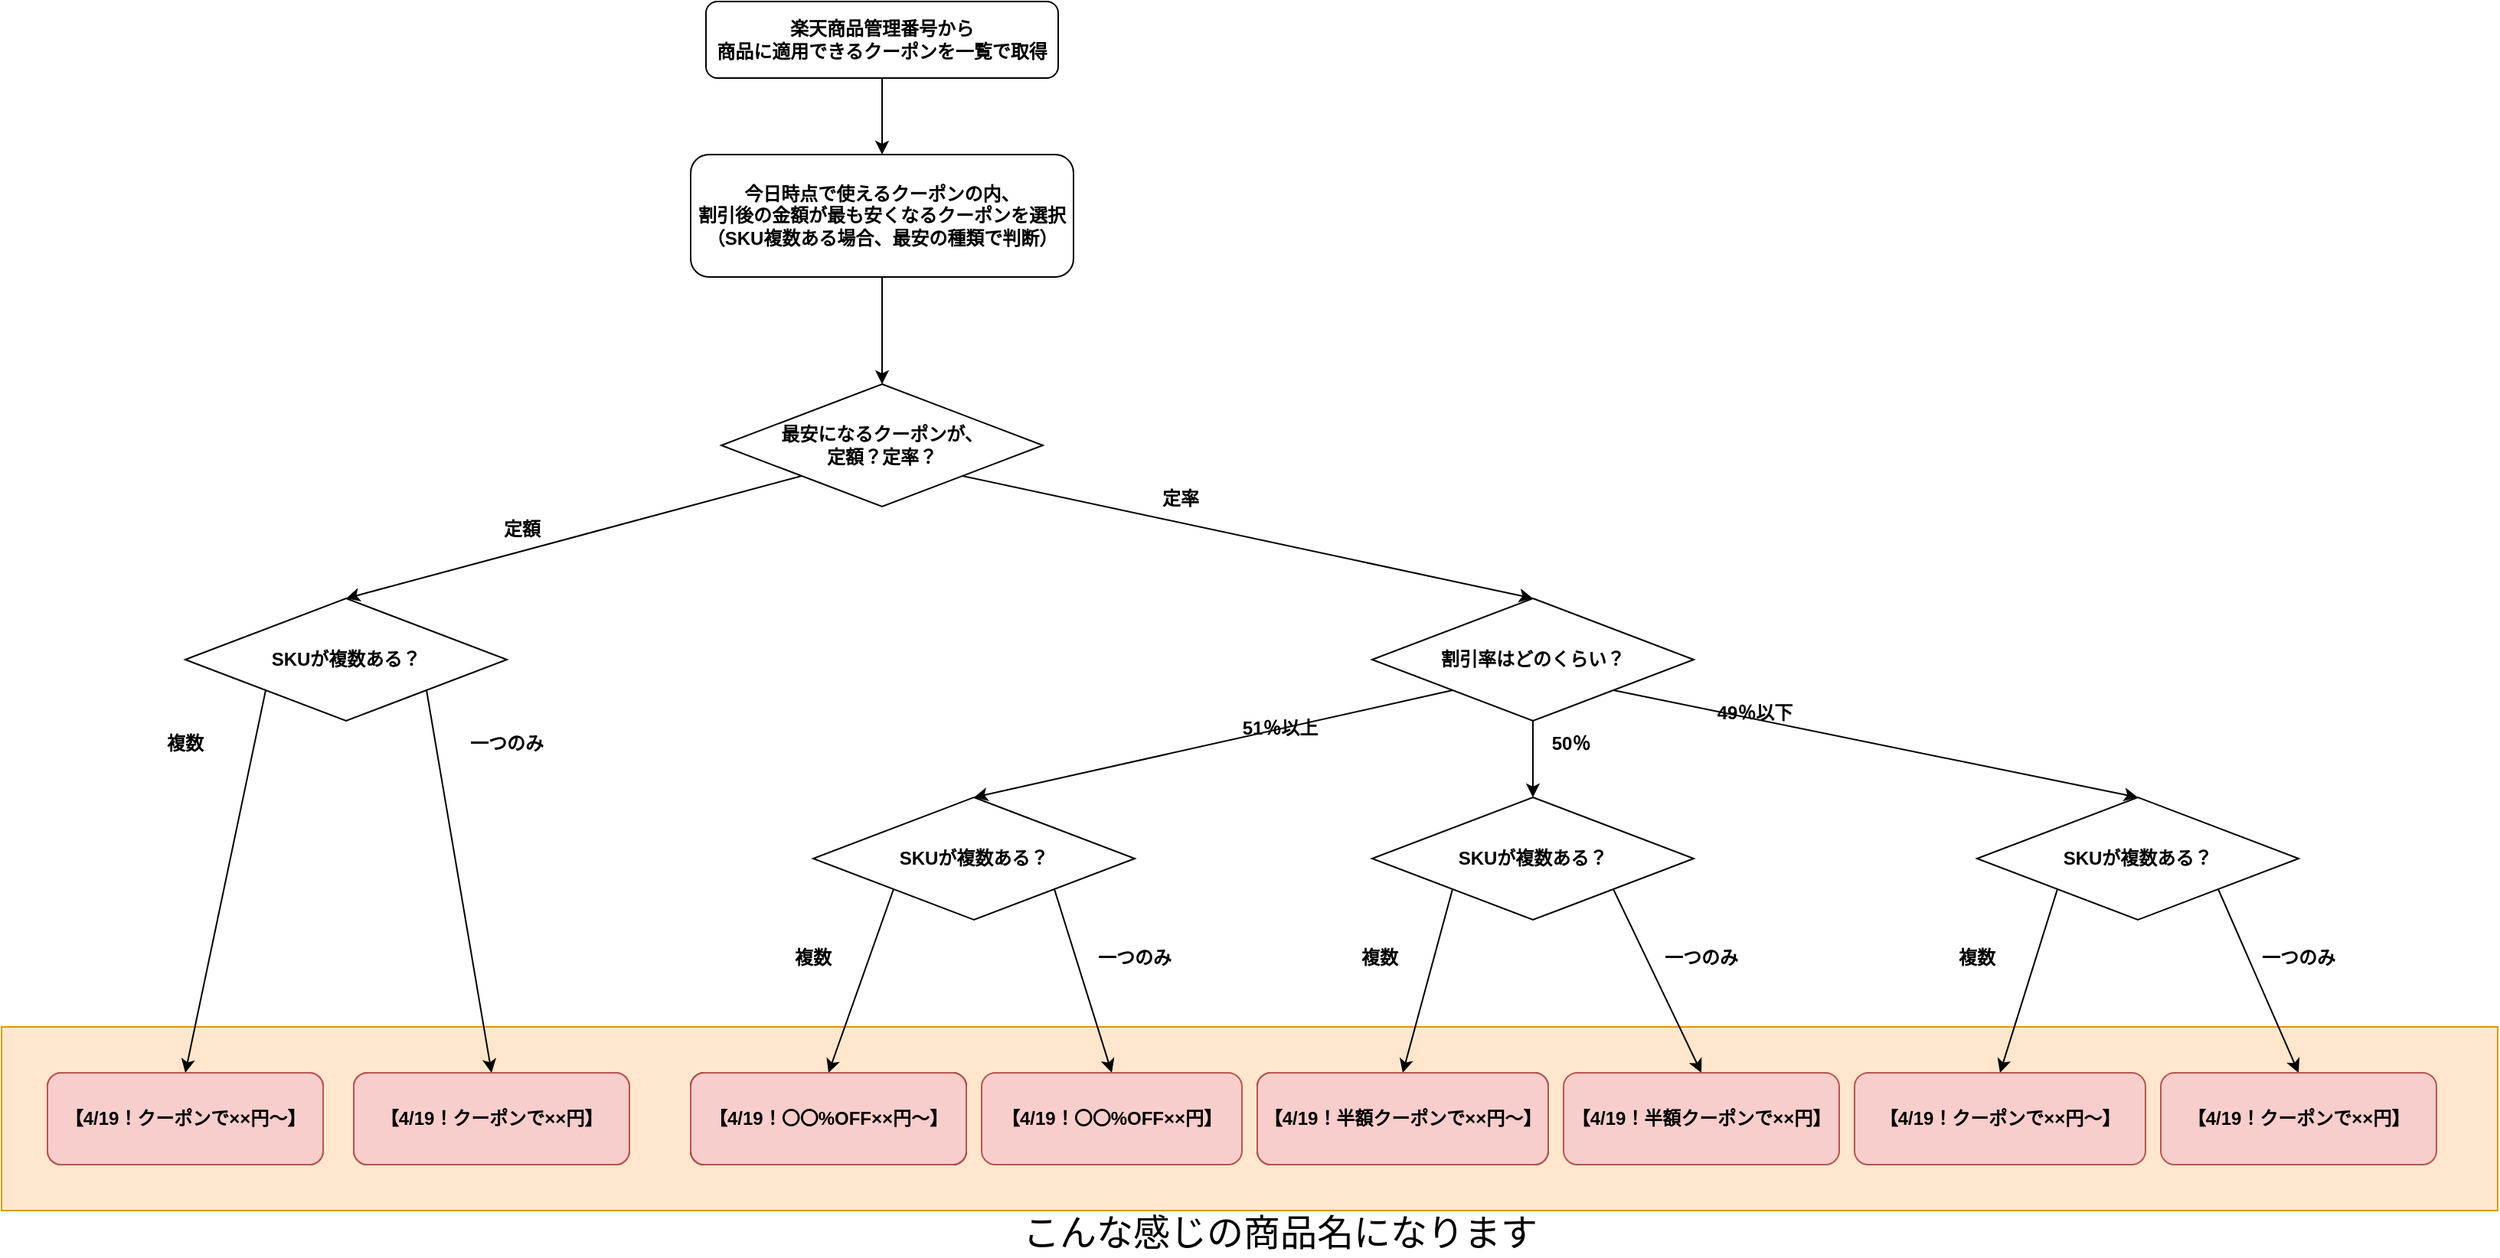 <mxfile>
    <diagram id="a9nWe_02yIE0DunPeDLl" name="Page-1">
        <mxGraphModel dx="1768" dy="1558" grid="1" gridSize="10" guides="1" tooltips="1" connect="1" arrows="1" fold="1" page="1" pageScale="1" pageWidth="850" pageHeight="1100" background="#ffffff" math="0" shadow="0">
            <root>
                <mxCell id="0"/>
                <mxCell id="1" parent="0"/>
                <mxCell id="65" value="" style="rounded=0;whiteSpace=wrap;html=1;fillColor=#ffe6cc;strokeColor=#d79b00;" vertex="1" parent="1">
                    <mxGeometry x="30" y="680" width="1630" height="120" as="geometry"/>
                </mxCell>
                <mxCell id="13" style="edgeStyle=none;html=1;exitX=0;exitY=1;exitDx=0;exitDy=0;entryX=0.5;entryY=0;entryDx=0;entryDy=0;fontStyle=1" parent="1" source="3" target="4" edge="1">
                    <mxGeometry relative="1" as="geometry"/>
                </mxCell>
                <mxCell id="19" style="edgeStyle=none;html=1;exitX=1;exitY=1;exitDx=0;exitDy=0;entryX=0.5;entryY=0;entryDx=0;entryDy=0;fontStyle=1" parent="1" source="3" target="5" edge="1">
                    <mxGeometry relative="1" as="geometry"/>
                </mxCell>
                <mxCell id="3" value="最安になるクーポンが、&lt;br&gt;定額？定率？" style="rhombus;whiteSpace=wrap;html=1;fontStyle=1" parent="1" vertex="1">
                    <mxGeometry x="500" y="260" width="210" height="80" as="geometry"/>
                </mxCell>
                <mxCell id="17" style="edgeStyle=none;html=1;exitX=0;exitY=1;exitDx=0;exitDy=0;entryX=0.5;entryY=0;entryDx=0;entryDy=0;" parent="1" source="4" target="15" edge="1">
                    <mxGeometry relative="1" as="geometry"/>
                </mxCell>
                <mxCell id="18" style="edgeStyle=none;html=1;exitX=1;exitY=1;exitDx=0;exitDy=0;entryX=0.5;entryY=0;entryDx=0;entryDy=0;" parent="1" source="4" target="16" edge="1">
                    <mxGeometry relative="1" as="geometry"/>
                </mxCell>
                <mxCell id="4" value="SKUが複数ある？" style="rhombus;whiteSpace=wrap;html=1;fontStyle=1" parent="1" vertex="1">
                    <mxGeometry x="150" y="400" width="210" height="80" as="geometry"/>
                </mxCell>
                <mxCell id="26" style="edgeStyle=none;html=1;exitX=0;exitY=1;exitDx=0;exitDy=0;entryX=0.5;entryY=0;entryDx=0;entryDy=0;fontStyle=1" parent="1" source="5" target="21" edge="1">
                    <mxGeometry relative="1" as="geometry"/>
                </mxCell>
                <mxCell id="27" style="edgeStyle=none;html=1;entryX=0.5;entryY=0;entryDx=0;entryDy=0;fontStyle=1" parent="1" source="5" target="24" edge="1">
                    <mxGeometry relative="1" as="geometry"/>
                </mxCell>
                <mxCell id="28" style="edgeStyle=none;html=1;exitX=1;exitY=1;exitDx=0;exitDy=0;entryX=0.5;entryY=0;entryDx=0;entryDy=0;fontStyle=1" parent="1" source="5" target="25" edge="1">
                    <mxGeometry relative="1" as="geometry"/>
                </mxCell>
                <mxCell id="5" value="割引率はどのくらい？" style="rhombus;whiteSpace=wrap;html=1;fontStyle=1" parent="1" vertex="1">
                    <mxGeometry x="925" y="400" width="210" height="80" as="geometry"/>
                </mxCell>
                <mxCell id="11" style="edgeStyle=none;html=1;entryX=0.5;entryY=0;entryDx=0;entryDy=0;fontStyle=1" parent="1" source="8" target="9" edge="1">
                    <mxGeometry relative="1" as="geometry"/>
                </mxCell>
                <mxCell id="8" value="楽天商品管理番号から&lt;br&gt;商品に適用できるクーポンを一覧で取得" style="rounded=1;whiteSpace=wrap;html=1;fontStyle=1" parent="1" vertex="1">
                    <mxGeometry x="490" y="10" width="230" height="50" as="geometry"/>
                </mxCell>
                <mxCell id="12" style="edgeStyle=none;html=1;entryX=0.5;entryY=0;entryDx=0;entryDy=0;fontStyle=1" parent="1" source="9" target="3" edge="1">
                    <mxGeometry relative="1" as="geometry"/>
                </mxCell>
                <mxCell id="9" value="今日時点で使えるクーポンの内、&lt;br&gt;割引後の金額が最も安くなるクーポンを選択&lt;br&gt;（SKU複数ある場合、最安の種類で判断）" style="rounded=1;whiteSpace=wrap;html=1;fontStyle=1" parent="1" vertex="1">
                    <mxGeometry x="480" y="110" width="250" height="80" as="geometry"/>
                </mxCell>
                <mxCell id="14" value="定額" style="text;strokeColor=none;align=center;fillColor=none;html=1;verticalAlign=middle;whiteSpace=wrap;rounded=0;fontStyle=1" parent="1" vertex="1">
                    <mxGeometry x="340" y="340" width="60" height="30" as="geometry"/>
                </mxCell>
                <mxCell id="15" value="【4/19！クーポンで××円～】" style="rounded=1;whiteSpace=wrap;html=1;fillColor=#f8cecc;strokeColor=#b85450;" parent="1" vertex="1">
                    <mxGeometry x="60" y="710" width="180" height="60" as="geometry"/>
                </mxCell>
                <mxCell id="16" value="【4/19！クーポンで××円】" style="rounded=1;whiteSpace=wrap;html=1;fillColor=#f8cecc;strokeColor=#b85450;" parent="1" vertex="1">
                    <mxGeometry x="260" y="710" width="180" height="60" as="geometry"/>
                </mxCell>
                <mxCell id="20" value="定率" style="text;strokeColor=none;align=center;fillColor=none;html=1;verticalAlign=middle;whiteSpace=wrap;rounded=0;fontStyle=1" parent="1" vertex="1">
                    <mxGeometry x="770" y="320" width="60" height="30" as="geometry"/>
                </mxCell>
                <mxCell id="44" style="edgeStyle=none;html=1;exitX=0;exitY=1;exitDx=0;exitDy=0;entryX=0.5;entryY=0;entryDx=0;entryDy=0;" parent="1" source="21" target="36" edge="1">
                    <mxGeometry relative="1" as="geometry"/>
                </mxCell>
                <mxCell id="45" style="edgeStyle=none;html=1;exitX=1;exitY=1;exitDx=0;exitDy=0;entryX=0.5;entryY=0;entryDx=0;entryDy=0;" parent="1" source="21" target="39" edge="1">
                    <mxGeometry relative="1" as="geometry"/>
                </mxCell>
                <mxCell id="21" value="SKUが複数ある？" style="rhombus;whiteSpace=wrap;html=1;fontStyle=1" parent="1" vertex="1">
                    <mxGeometry x="560" y="530" width="210" height="80" as="geometry"/>
                </mxCell>
                <mxCell id="46" style="edgeStyle=none;html=1;exitX=0;exitY=1;exitDx=0;exitDy=0;entryX=0.5;entryY=0;entryDx=0;entryDy=0;" parent="1" source="24" target="41" edge="1">
                    <mxGeometry relative="1" as="geometry"/>
                </mxCell>
                <mxCell id="47" style="edgeStyle=none;html=1;exitX=1;exitY=1;exitDx=0;exitDy=0;entryX=0.5;entryY=0;entryDx=0;entryDy=0;" parent="1" source="24" target="40" edge="1">
                    <mxGeometry relative="1" as="geometry"/>
                </mxCell>
                <mxCell id="24" value="SKUが複数ある？" style="rhombus;whiteSpace=wrap;html=1;fontStyle=1" parent="1" vertex="1">
                    <mxGeometry x="925" y="530" width="210" height="80" as="geometry"/>
                </mxCell>
                <mxCell id="48" style="edgeStyle=none;html=1;exitX=0;exitY=1;exitDx=0;exitDy=0;entryX=0.5;entryY=0;entryDx=0;entryDy=0;" parent="1" source="25" target="43" edge="1">
                    <mxGeometry relative="1" as="geometry"/>
                </mxCell>
                <mxCell id="49" style="edgeStyle=none;html=1;exitX=1;exitY=1;exitDx=0;exitDy=0;entryX=0.5;entryY=0;entryDx=0;entryDy=0;" parent="1" source="25" target="42" edge="1">
                    <mxGeometry relative="1" as="geometry"/>
                </mxCell>
                <mxCell id="25" value="SKUが複数ある？" style="rhombus;whiteSpace=wrap;html=1;fontStyle=1" parent="1" vertex="1">
                    <mxGeometry x="1320" y="530" width="210" height="80" as="geometry"/>
                </mxCell>
                <mxCell id="29" value="51％以上" style="text;strokeColor=none;align=center;fillColor=none;html=1;verticalAlign=middle;whiteSpace=wrap;rounded=0;fontStyle=1" parent="1" vertex="1">
                    <mxGeometry x="835" y="470" width="60" height="30" as="geometry"/>
                </mxCell>
                <mxCell id="30" value="50％" style="text;strokeColor=none;align=center;fillColor=none;html=1;verticalAlign=middle;whiteSpace=wrap;rounded=0;fontStyle=1" parent="1" vertex="1">
                    <mxGeometry x="1025" y="480" width="60" height="30" as="geometry"/>
                </mxCell>
                <mxCell id="31" value="49％以下" style="text;strokeColor=none;align=center;fillColor=none;html=1;verticalAlign=middle;whiteSpace=wrap;rounded=0;fontStyle=1" parent="1" vertex="1">
                    <mxGeometry x="1145" y="460" width="60" height="30" as="geometry"/>
                </mxCell>
                <mxCell id="36" value="【4/19！〇〇%OFF××円～】" style="rounded=1;whiteSpace=wrap;html=1;" parent="1" vertex="1">
                    <mxGeometry x="480" y="710" width="180" height="60" as="geometry"/>
                </mxCell>
                <mxCell id="37" value="複数" style="text;strokeColor=none;align=center;fillColor=none;html=1;verticalAlign=middle;whiteSpace=wrap;rounded=0;fontStyle=1" parent="1" vertex="1">
                    <mxGeometry x="120" y="480" width="60" height="30" as="geometry"/>
                </mxCell>
                <mxCell id="38" value="一つのみ" style="text;strokeColor=none;align=center;fillColor=none;html=1;verticalAlign=middle;whiteSpace=wrap;rounded=0;fontStyle=1" parent="1" vertex="1">
                    <mxGeometry x="330" y="480" width="60" height="30" as="geometry"/>
                </mxCell>
                <mxCell id="39" value="【4/19！〇〇%OFF××円】" style="rounded=1;whiteSpace=wrap;html=1;fontStyle=1;fillColor=#f8cecc;strokeColor=#b85450;" parent="1" vertex="1">
                    <mxGeometry x="670" y="710" width="170" height="60" as="geometry"/>
                </mxCell>
                <mxCell id="40" value="【4/19！半額クーポンで××円】" style="rounded=1;whiteSpace=wrap;html=1;fontStyle=1;fillColor=#f8cecc;strokeColor=#b85450;" parent="1" vertex="1">
                    <mxGeometry x="1050" y="710" width="180" height="60" as="geometry"/>
                </mxCell>
                <mxCell id="41" value="【4/19！半額クーポンで××円～】" style="rounded=1;whiteSpace=wrap;html=1;" parent="1" vertex="1">
                    <mxGeometry x="850" y="710" width="190" height="60" as="geometry"/>
                </mxCell>
                <mxCell id="42" value="【4/19！クーポンで××円】" style="rounded=1;whiteSpace=wrap;html=1;fillColor=#f8cecc;strokeColor=#b85450;fontStyle=1" parent="1" vertex="1">
                    <mxGeometry x="1440" y="710" width="180" height="60" as="geometry"/>
                </mxCell>
                <mxCell id="43" value="【4/19！クーポンで××円～】" style="rounded=1;whiteSpace=wrap;html=1;fillColor=#f8cecc;strokeColor=#b85450;fontStyle=1" parent="1" vertex="1">
                    <mxGeometry x="1240" y="710" width="190" height="60" as="geometry"/>
                </mxCell>
                <mxCell id="50" value="複数" style="text;strokeColor=none;align=center;fillColor=none;html=1;verticalAlign=middle;whiteSpace=wrap;rounded=0;fontStyle=1" parent="1" vertex="1">
                    <mxGeometry x="530" y="620" width="60" height="30" as="geometry"/>
                </mxCell>
                <mxCell id="51" value="一つのみ" style="text;strokeColor=none;align=center;fillColor=none;html=1;verticalAlign=middle;whiteSpace=wrap;rounded=0;fontStyle=1" parent="1" vertex="1">
                    <mxGeometry x="740" y="620" width="60" height="30" as="geometry"/>
                </mxCell>
                <mxCell id="52" value="複数" style="text;strokeColor=none;align=center;fillColor=none;html=1;verticalAlign=middle;whiteSpace=wrap;rounded=0;fontStyle=1" parent="1" vertex="1">
                    <mxGeometry x="900" y="620" width="60" height="30" as="geometry"/>
                </mxCell>
                <mxCell id="53" value="一つのみ" style="text;strokeColor=none;align=center;fillColor=none;html=1;verticalAlign=middle;whiteSpace=wrap;rounded=0;fontStyle=1" parent="1" vertex="1">
                    <mxGeometry x="1110" y="620" width="60" height="30" as="geometry"/>
                </mxCell>
                <mxCell id="54" value="複数" style="text;strokeColor=none;align=center;fillColor=none;html=1;verticalAlign=middle;whiteSpace=wrap;rounded=0;fontStyle=1" parent="1" vertex="1">
                    <mxGeometry x="1290" y="620" width="60" height="30" as="geometry"/>
                </mxCell>
                <mxCell id="55" value="一つのみ" style="text;strokeColor=none;align=center;fillColor=none;html=1;verticalAlign=middle;whiteSpace=wrap;rounded=0;fontStyle=1" parent="1" vertex="1">
                    <mxGeometry x="1500" y="620" width="60" height="30" as="geometry"/>
                </mxCell>
                <mxCell id="58" value="【4/19！クーポンで××円～】" style="rounded=1;whiteSpace=wrap;html=1;fillColor=#f8cecc;strokeColor=#b85450;" vertex="1" parent="1">
                    <mxGeometry x="60" y="710" width="180" height="60" as="geometry"/>
                </mxCell>
                <mxCell id="59" value="【4/19！クーポンで××円】" style="rounded=1;whiteSpace=wrap;html=1;fillColor=#f8cecc;strokeColor=#b85450;" vertex="1" parent="1">
                    <mxGeometry x="260" y="710" width="180" height="60" as="geometry"/>
                </mxCell>
                <mxCell id="60" value="【4/19！〇〇%OFF××円～】" style="rounded=1;whiteSpace=wrap;html=1;" vertex="1" parent="1">
                    <mxGeometry x="480" y="710" width="180" height="60" as="geometry"/>
                </mxCell>
                <mxCell id="61" value="【4/19！クーポンで××円～】" style="rounded=1;whiteSpace=wrap;html=1;fillColor=#f8cecc;strokeColor=#b85450;fontStyle=1" vertex="1" parent="1">
                    <mxGeometry x="60" y="710" width="180" height="60" as="geometry"/>
                </mxCell>
                <mxCell id="62" value="【4/19！クーポンで××円】" style="rounded=1;whiteSpace=wrap;html=1;fillColor=#f8cecc;strokeColor=#b85450;fontStyle=1" vertex="1" parent="1">
                    <mxGeometry x="260" y="710" width="180" height="60" as="geometry"/>
                </mxCell>
                <mxCell id="63" value="【4/19！〇〇%OFF××円～】" style="rounded=1;whiteSpace=wrap;html=1;fillColor=#f8cecc;strokeColor=#b85450;fontStyle=1" vertex="1" parent="1">
                    <mxGeometry x="480" y="710" width="180" height="60" as="geometry"/>
                </mxCell>
                <mxCell id="64" value="【4/19！半額クーポンで××円～】" style="rounded=1;whiteSpace=wrap;html=1;fillColor=#f8cecc;strokeColor=#b85450;fontStyle=1" vertex="1" parent="1">
                    <mxGeometry x="850" y="710" width="190" height="60" as="geometry"/>
                </mxCell>
                <mxCell id="66" value="&lt;font style=&quot;font-size: 24px;&quot;&gt;こんな感じの商品名になります&lt;/font&gt;" style="text;strokeColor=none;align=center;fillColor=none;html=1;verticalAlign=middle;whiteSpace=wrap;rounded=0;" vertex="1" parent="1">
                    <mxGeometry x="670" y="800" width="390" height="30" as="geometry"/>
                </mxCell>
            </root>
        </mxGraphModel>
    </diagram>
</mxfile>